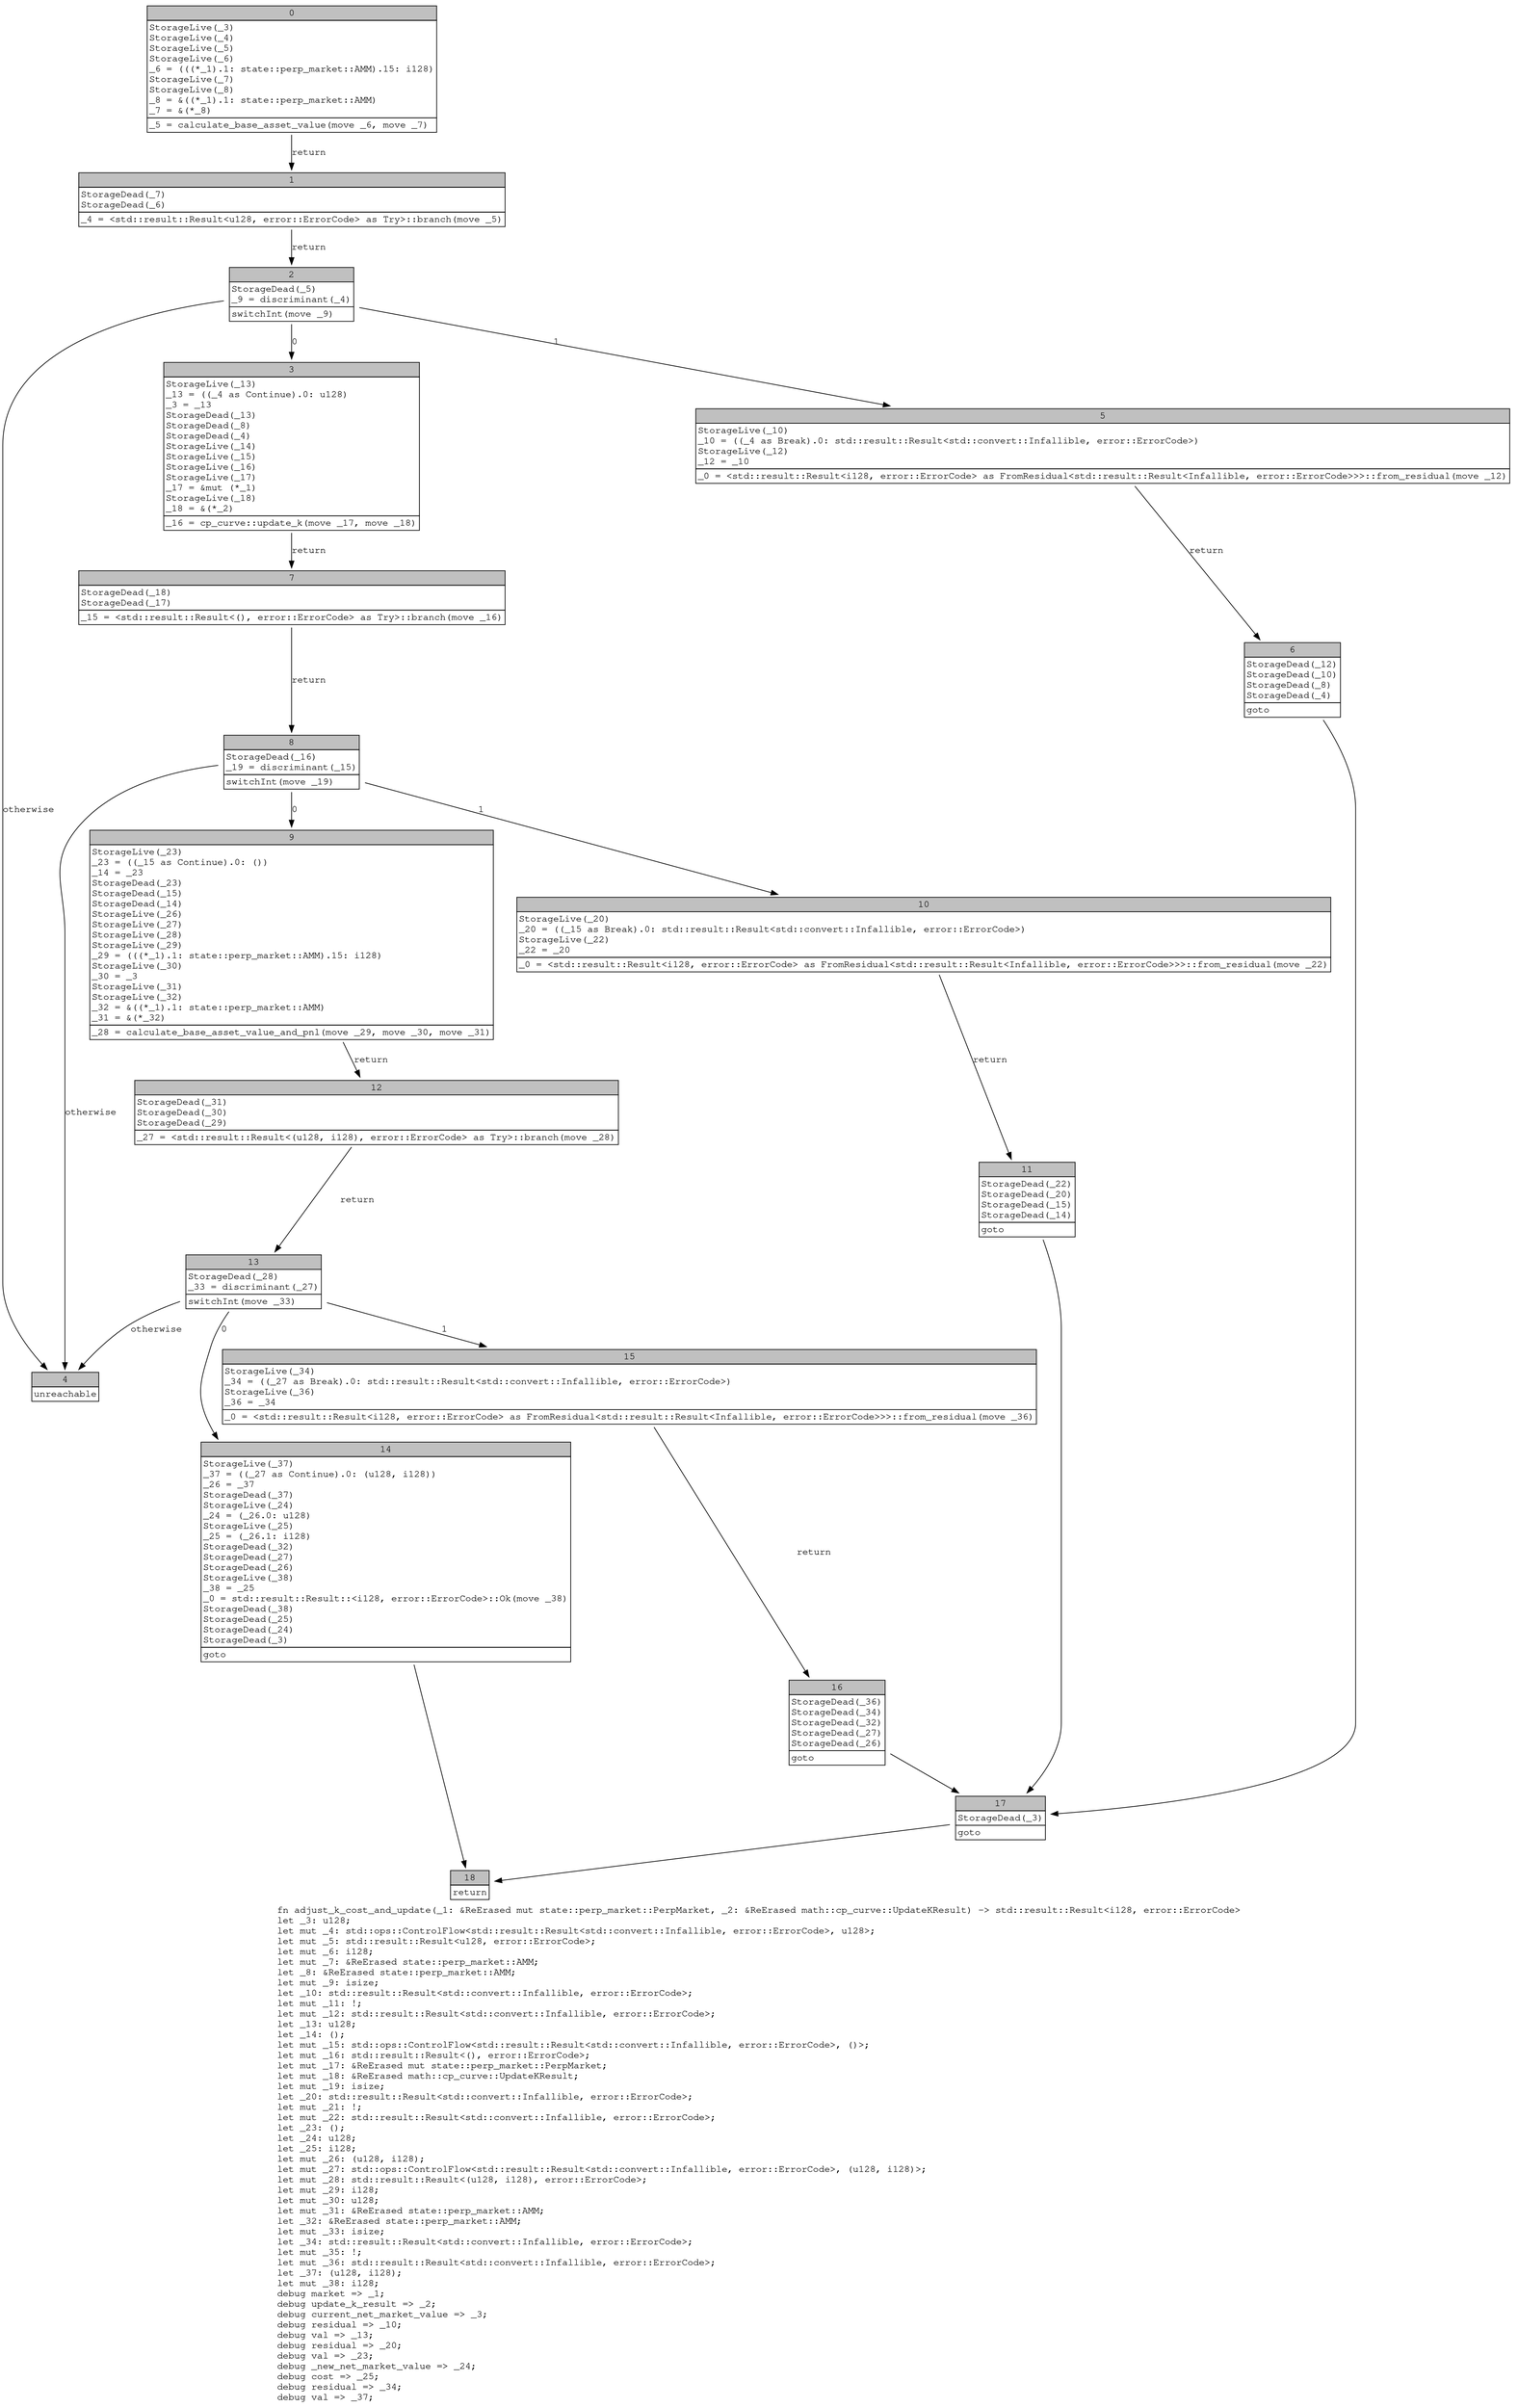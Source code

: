 digraph Mir_0_2171 {
    graph [fontname="Courier, monospace"];
    node [fontname="Courier, monospace"];
    edge [fontname="Courier, monospace"];
    label=<fn adjust_k_cost_and_update(_1: &amp;ReErased mut state::perp_market::PerpMarket, _2: &amp;ReErased math::cp_curve::UpdateKResult) -&gt; std::result::Result&lt;i128, error::ErrorCode&gt;<br align="left"/>let _3: u128;<br align="left"/>let mut _4: std::ops::ControlFlow&lt;std::result::Result&lt;std::convert::Infallible, error::ErrorCode&gt;, u128&gt;;<br align="left"/>let mut _5: std::result::Result&lt;u128, error::ErrorCode&gt;;<br align="left"/>let mut _6: i128;<br align="left"/>let mut _7: &amp;ReErased state::perp_market::AMM;<br align="left"/>let _8: &amp;ReErased state::perp_market::AMM;<br align="left"/>let mut _9: isize;<br align="left"/>let _10: std::result::Result&lt;std::convert::Infallible, error::ErrorCode&gt;;<br align="left"/>let mut _11: !;<br align="left"/>let mut _12: std::result::Result&lt;std::convert::Infallible, error::ErrorCode&gt;;<br align="left"/>let _13: u128;<br align="left"/>let _14: ();<br align="left"/>let mut _15: std::ops::ControlFlow&lt;std::result::Result&lt;std::convert::Infallible, error::ErrorCode&gt;, ()&gt;;<br align="left"/>let mut _16: std::result::Result&lt;(), error::ErrorCode&gt;;<br align="left"/>let mut _17: &amp;ReErased mut state::perp_market::PerpMarket;<br align="left"/>let mut _18: &amp;ReErased math::cp_curve::UpdateKResult;<br align="left"/>let mut _19: isize;<br align="left"/>let _20: std::result::Result&lt;std::convert::Infallible, error::ErrorCode&gt;;<br align="left"/>let mut _21: !;<br align="left"/>let mut _22: std::result::Result&lt;std::convert::Infallible, error::ErrorCode&gt;;<br align="left"/>let _23: ();<br align="left"/>let _24: u128;<br align="left"/>let _25: i128;<br align="left"/>let mut _26: (u128, i128);<br align="left"/>let mut _27: std::ops::ControlFlow&lt;std::result::Result&lt;std::convert::Infallible, error::ErrorCode&gt;, (u128, i128)&gt;;<br align="left"/>let mut _28: std::result::Result&lt;(u128, i128), error::ErrorCode&gt;;<br align="left"/>let mut _29: i128;<br align="left"/>let mut _30: u128;<br align="left"/>let mut _31: &amp;ReErased state::perp_market::AMM;<br align="left"/>let _32: &amp;ReErased state::perp_market::AMM;<br align="left"/>let mut _33: isize;<br align="left"/>let _34: std::result::Result&lt;std::convert::Infallible, error::ErrorCode&gt;;<br align="left"/>let mut _35: !;<br align="left"/>let mut _36: std::result::Result&lt;std::convert::Infallible, error::ErrorCode&gt;;<br align="left"/>let _37: (u128, i128);<br align="left"/>let mut _38: i128;<br align="left"/>debug market =&gt; _1;<br align="left"/>debug update_k_result =&gt; _2;<br align="left"/>debug current_net_market_value =&gt; _3;<br align="left"/>debug residual =&gt; _10;<br align="left"/>debug val =&gt; _13;<br align="left"/>debug residual =&gt; _20;<br align="left"/>debug val =&gt; _23;<br align="left"/>debug _new_net_market_value =&gt; _24;<br align="left"/>debug cost =&gt; _25;<br align="left"/>debug residual =&gt; _34;<br align="left"/>debug val =&gt; _37;<br align="left"/>>;
    bb0__0_2171 [shape="none", label=<<table border="0" cellborder="1" cellspacing="0"><tr><td bgcolor="gray" align="center" colspan="1">0</td></tr><tr><td align="left" balign="left">StorageLive(_3)<br/>StorageLive(_4)<br/>StorageLive(_5)<br/>StorageLive(_6)<br/>_6 = (((*_1).1: state::perp_market::AMM).15: i128)<br/>StorageLive(_7)<br/>StorageLive(_8)<br/>_8 = &amp;((*_1).1: state::perp_market::AMM)<br/>_7 = &amp;(*_8)<br/></td></tr><tr><td align="left">_5 = calculate_base_asset_value(move _6, move _7)</td></tr></table>>];
    bb1__0_2171 [shape="none", label=<<table border="0" cellborder="1" cellspacing="0"><tr><td bgcolor="gray" align="center" colspan="1">1</td></tr><tr><td align="left" balign="left">StorageDead(_7)<br/>StorageDead(_6)<br/></td></tr><tr><td align="left">_4 = &lt;std::result::Result&lt;u128, error::ErrorCode&gt; as Try&gt;::branch(move _5)</td></tr></table>>];
    bb2__0_2171 [shape="none", label=<<table border="0" cellborder="1" cellspacing="0"><tr><td bgcolor="gray" align="center" colspan="1">2</td></tr><tr><td align="left" balign="left">StorageDead(_5)<br/>_9 = discriminant(_4)<br/></td></tr><tr><td align="left">switchInt(move _9)</td></tr></table>>];
    bb3__0_2171 [shape="none", label=<<table border="0" cellborder="1" cellspacing="0"><tr><td bgcolor="gray" align="center" colspan="1">3</td></tr><tr><td align="left" balign="left">StorageLive(_13)<br/>_13 = ((_4 as Continue).0: u128)<br/>_3 = _13<br/>StorageDead(_13)<br/>StorageDead(_8)<br/>StorageDead(_4)<br/>StorageLive(_14)<br/>StorageLive(_15)<br/>StorageLive(_16)<br/>StorageLive(_17)<br/>_17 = &amp;mut (*_1)<br/>StorageLive(_18)<br/>_18 = &amp;(*_2)<br/></td></tr><tr><td align="left">_16 = cp_curve::update_k(move _17, move _18)</td></tr></table>>];
    bb4__0_2171 [shape="none", label=<<table border="0" cellborder="1" cellspacing="0"><tr><td bgcolor="gray" align="center" colspan="1">4</td></tr><tr><td align="left">unreachable</td></tr></table>>];
    bb5__0_2171 [shape="none", label=<<table border="0" cellborder="1" cellspacing="0"><tr><td bgcolor="gray" align="center" colspan="1">5</td></tr><tr><td align="left" balign="left">StorageLive(_10)<br/>_10 = ((_4 as Break).0: std::result::Result&lt;std::convert::Infallible, error::ErrorCode&gt;)<br/>StorageLive(_12)<br/>_12 = _10<br/></td></tr><tr><td align="left">_0 = &lt;std::result::Result&lt;i128, error::ErrorCode&gt; as FromResidual&lt;std::result::Result&lt;Infallible, error::ErrorCode&gt;&gt;&gt;::from_residual(move _12)</td></tr></table>>];
    bb6__0_2171 [shape="none", label=<<table border="0" cellborder="1" cellspacing="0"><tr><td bgcolor="gray" align="center" colspan="1">6</td></tr><tr><td align="left" balign="left">StorageDead(_12)<br/>StorageDead(_10)<br/>StorageDead(_8)<br/>StorageDead(_4)<br/></td></tr><tr><td align="left">goto</td></tr></table>>];
    bb7__0_2171 [shape="none", label=<<table border="0" cellborder="1" cellspacing="0"><tr><td bgcolor="gray" align="center" colspan="1">7</td></tr><tr><td align="left" balign="left">StorageDead(_18)<br/>StorageDead(_17)<br/></td></tr><tr><td align="left">_15 = &lt;std::result::Result&lt;(), error::ErrorCode&gt; as Try&gt;::branch(move _16)</td></tr></table>>];
    bb8__0_2171 [shape="none", label=<<table border="0" cellborder="1" cellspacing="0"><tr><td bgcolor="gray" align="center" colspan="1">8</td></tr><tr><td align="left" balign="left">StorageDead(_16)<br/>_19 = discriminant(_15)<br/></td></tr><tr><td align="left">switchInt(move _19)</td></tr></table>>];
    bb9__0_2171 [shape="none", label=<<table border="0" cellborder="1" cellspacing="0"><tr><td bgcolor="gray" align="center" colspan="1">9</td></tr><tr><td align="left" balign="left">StorageLive(_23)<br/>_23 = ((_15 as Continue).0: ())<br/>_14 = _23<br/>StorageDead(_23)<br/>StorageDead(_15)<br/>StorageDead(_14)<br/>StorageLive(_26)<br/>StorageLive(_27)<br/>StorageLive(_28)<br/>StorageLive(_29)<br/>_29 = (((*_1).1: state::perp_market::AMM).15: i128)<br/>StorageLive(_30)<br/>_30 = _3<br/>StorageLive(_31)<br/>StorageLive(_32)<br/>_32 = &amp;((*_1).1: state::perp_market::AMM)<br/>_31 = &amp;(*_32)<br/></td></tr><tr><td align="left">_28 = calculate_base_asset_value_and_pnl(move _29, move _30, move _31)</td></tr></table>>];
    bb10__0_2171 [shape="none", label=<<table border="0" cellborder="1" cellspacing="0"><tr><td bgcolor="gray" align="center" colspan="1">10</td></tr><tr><td align="left" balign="left">StorageLive(_20)<br/>_20 = ((_15 as Break).0: std::result::Result&lt;std::convert::Infallible, error::ErrorCode&gt;)<br/>StorageLive(_22)<br/>_22 = _20<br/></td></tr><tr><td align="left">_0 = &lt;std::result::Result&lt;i128, error::ErrorCode&gt; as FromResidual&lt;std::result::Result&lt;Infallible, error::ErrorCode&gt;&gt;&gt;::from_residual(move _22)</td></tr></table>>];
    bb11__0_2171 [shape="none", label=<<table border="0" cellborder="1" cellspacing="0"><tr><td bgcolor="gray" align="center" colspan="1">11</td></tr><tr><td align="left" balign="left">StorageDead(_22)<br/>StorageDead(_20)<br/>StorageDead(_15)<br/>StorageDead(_14)<br/></td></tr><tr><td align="left">goto</td></tr></table>>];
    bb12__0_2171 [shape="none", label=<<table border="0" cellborder="1" cellspacing="0"><tr><td bgcolor="gray" align="center" colspan="1">12</td></tr><tr><td align="left" balign="left">StorageDead(_31)<br/>StorageDead(_30)<br/>StorageDead(_29)<br/></td></tr><tr><td align="left">_27 = &lt;std::result::Result&lt;(u128, i128), error::ErrorCode&gt; as Try&gt;::branch(move _28)</td></tr></table>>];
    bb13__0_2171 [shape="none", label=<<table border="0" cellborder="1" cellspacing="0"><tr><td bgcolor="gray" align="center" colspan="1">13</td></tr><tr><td align="left" balign="left">StorageDead(_28)<br/>_33 = discriminant(_27)<br/></td></tr><tr><td align="left">switchInt(move _33)</td></tr></table>>];
    bb14__0_2171 [shape="none", label=<<table border="0" cellborder="1" cellspacing="0"><tr><td bgcolor="gray" align="center" colspan="1">14</td></tr><tr><td align="left" balign="left">StorageLive(_37)<br/>_37 = ((_27 as Continue).0: (u128, i128))<br/>_26 = _37<br/>StorageDead(_37)<br/>StorageLive(_24)<br/>_24 = (_26.0: u128)<br/>StorageLive(_25)<br/>_25 = (_26.1: i128)<br/>StorageDead(_32)<br/>StorageDead(_27)<br/>StorageDead(_26)<br/>StorageLive(_38)<br/>_38 = _25<br/>_0 = std::result::Result::&lt;i128, error::ErrorCode&gt;::Ok(move _38)<br/>StorageDead(_38)<br/>StorageDead(_25)<br/>StorageDead(_24)<br/>StorageDead(_3)<br/></td></tr><tr><td align="left">goto</td></tr></table>>];
    bb15__0_2171 [shape="none", label=<<table border="0" cellborder="1" cellspacing="0"><tr><td bgcolor="gray" align="center" colspan="1">15</td></tr><tr><td align="left" balign="left">StorageLive(_34)<br/>_34 = ((_27 as Break).0: std::result::Result&lt;std::convert::Infallible, error::ErrorCode&gt;)<br/>StorageLive(_36)<br/>_36 = _34<br/></td></tr><tr><td align="left">_0 = &lt;std::result::Result&lt;i128, error::ErrorCode&gt; as FromResidual&lt;std::result::Result&lt;Infallible, error::ErrorCode&gt;&gt;&gt;::from_residual(move _36)</td></tr></table>>];
    bb16__0_2171 [shape="none", label=<<table border="0" cellborder="1" cellspacing="0"><tr><td bgcolor="gray" align="center" colspan="1">16</td></tr><tr><td align="left" balign="left">StorageDead(_36)<br/>StorageDead(_34)<br/>StorageDead(_32)<br/>StorageDead(_27)<br/>StorageDead(_26)<br/></td></tr><tr><td align="left">goto</td></tr></table>>];
    bb17__0_2171 [shape="none", label=<<table border="0" cellborder="1" cellspacing="0"><tr><td bgcolor="gray" align="center" colspan="1">17</td></tr><tr><td align="left" balign="left">StorageDead(_3)<br/></td></tr><tr><td align="left">goto</td></tr></table>>];
    bb18__0_2171 [shape="none", label=<<table border="0" cellborder="1" cellspacing="0"><tr><td bgcolor="gray" align="center" colspan="1">18</td></tr><tr><td align="left">return</td></tr></table>>];
    bb0__0_2171 -> bb1__0_2171 [label="return"];
    bb1__0_2171 -> bb2__0_2171 [label="return"];
    bb2__0_2171 -> bb3__0_2171 [label="0"];
    bb2__0_2171 -> bb5__0_2171 [label="1"];
    bb2__0_2171 -> bb4__0_2171 [label="otherwise"];
    bb3__0_2171 -> bb7__0_2171 [label="return"];
    bb5__0_2171 -> bb6__0_2171 [label="return"];
    bb6__0_2171 -> bb17__0_2171 [label=""];
    bb7__0_2171 -> bb8__0_2171 [label="return"];
    bb8__0_2171 -> bb9__0_2171 [label="0"];
    bb8__0_2171 -> bb10__0_2171 [label="1"];
    bb8__0_2171 -> bb4__0_2171 [label="otherwise"];
    bb9__0_2171 -> bb12__0_2171 [label="return"];
    bb10__0_2171 -> bb11__0_2171 [label="return"];
    bb11__0_2171 -> bb17__0_2171 [label=""];
    bb12__0_2171 -> bb13__0_2171 [label="return"];
    bb13__0_2171 -> bb14__0_2171 [label="0"];
    bb13__0_2171 -> bb15__0_2171 [label="1"];
    bb13__0_2171 -> bb4__0_2171 [label="otherwise"];
    bb14__0_2171 -> bb18__0_2171 [label=""];
    bb15__0_2171 -> bb16__0_2171 [label="return"];
    bb16__0_2171 -> bb17__0_2171 [label=""];
    bb17__0_2171 -> bb18__0_2171 [label=""];
}
